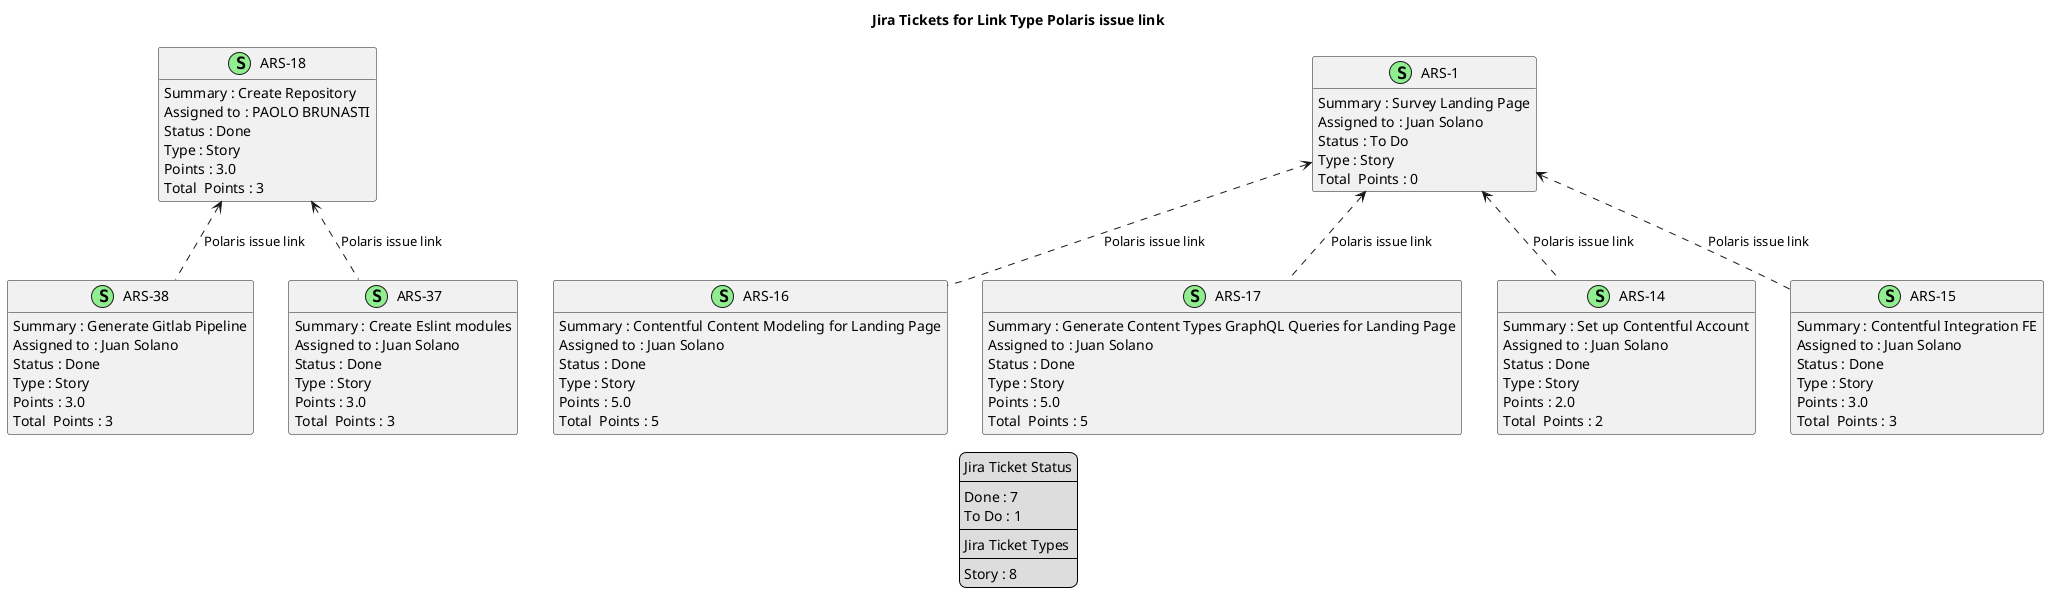 @startuml
'https://plantuml.com/class-diagram

' GENERATE CLASS DIAGRAM ===========
' Generated at    : Tue May 21 11:41:22 CEST 2024

title Jira Tickets for Link Type Polaris issue link
hide empty members

legend
Jira Ticket Status
----
Done : 7
To Do : 1
----
Jira Ticket Types
----
Story : 8
end legend


' Tickets =======
class "ARS-38" << (S,lightgreen) >> {
 Summary : Generate Gitlab Pipeline
 Assigned to : Juan Solano
 Status : Done
 Type : Story
 Points : 3.0
Total  Points : 3
}

class "ARS-16" << (S,lightgreen) >> {
 Summary : Contentful Content Modeling for Landing Page
 Assigned to : Juan Solano
 Status : Done
 Type : Story
 Points : 5.0
Total  Points : 5
}

class "ARS-17" << (S,lightgreen) >> {
 Summary : Generate Content Types GraphQL Queries for Landing Page
 Assigned to : Juan Solano
 Status : Done
 Type : Story
 Points : 5.0
Total  Points : 5
}

class "ARS-18" << (S,lightgreen) >> {
 Summary : Create Repository
 Assigned to : PAOLO BRUNASTI
 Status : Done
 Type : Story
 Points : 3.0
Total  Points : 3
}

class "ARS-14" << (S,lightgreen) >> {
 Summary : Set up Contentful Account
 Assigned to : Juan Solano
 Status : Done
 Type : Story
 Points : 2.0
Total  Points : 2
}

class "ARS-37" << (S,lightgreen) >> {
 Summary : Create Eslint modules
 Assigned to : Juan Solano
 Status : Done
 Type : Story
 Points : 3.0
Total  Points : 3
}

class "ARS-15" << (S,lightgreen) >> {
 Summary : Contentful Integration FE
 Assigned to : Juan Solano
 Status : Done
 Type : Story
 Points : 3.0
Total  Points : 3
}

class "ARS-1" << (S,lightgreen) >> {
 Summary : Survey Landing Page
 Assigned to : Juan Solano
 Status : To Do
 Type : Story
Total  Points : 0
}



' Links =======
"ARS-18" <.. "ARS-37" : Polaris issue link

"ARS-18" <.. "ARS-38" : Polaris issue link

"ARS-1" <.. "ARS-14" : Polaris issue link

"ARS-1" <.. "ARS-15" : Polaris issue link

"ARS-1" <.. "ARS-16" : Polaris issue link

"ARS-1" <.. "ARS-17" : Polaris issue link



@enduml

